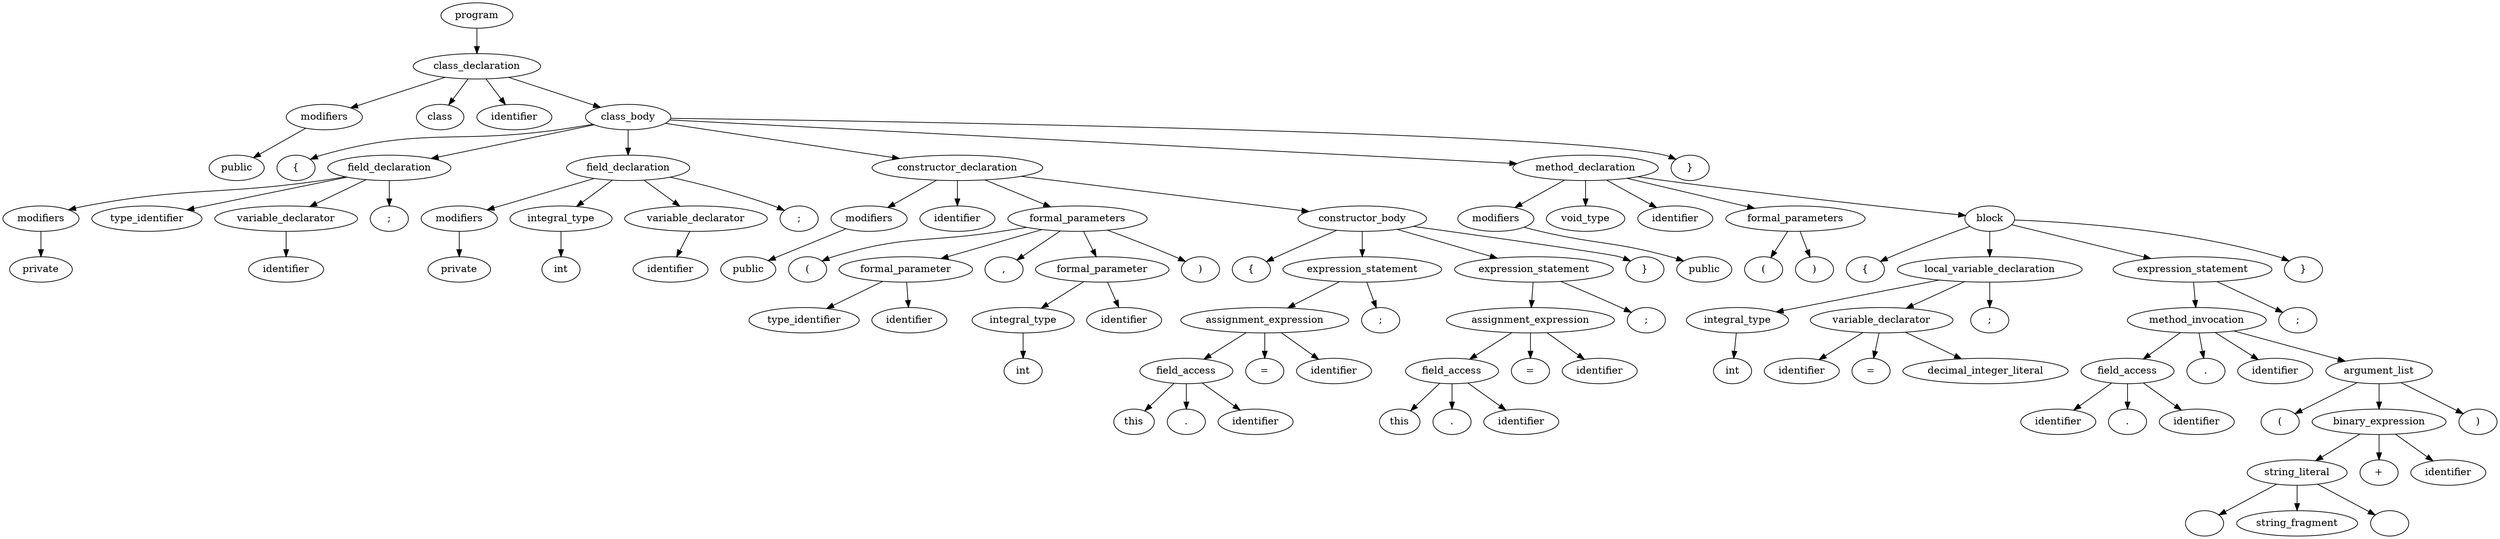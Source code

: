 digraph G {
n5326211648 [label="program"];
n5326233648 [label="class_declaration"];
n5326211648 -> n5326233648;
n5326233536 [label="modifiers"];
n5326233648 -> n5326233536;
n5325996576 [label="public"];
n5326233536 -> n5325996576;
n5326233544 [label="class"];
n5326233648 -> n5326233544;
n5326233552 [label="identifier"];
n5326233648 -> n5326233552;
n5326233560 [label="class_body"];
n5326233648 -> n5326233560;
n5326233424 [label="{"];
n5326233560 -> n5326233424;
n5326141664 [label="field_declaration"];
n5326233560 -> n5326141664;
n5325951488 [label="modifiers"];
n5326141664 -> n5325951488;
n5325769184 [label="private"];
n5325951488 -> n5325769184;
n5325871456 [label="type_identifier"];
n5326141664 -> n5325871456;
n5326005584 [label="variable_declarator"];
n5326141664 -> n5326005584;
n5325967168 [label="identifier"];
n5326005584 -> n5325967168;
n5325951512 [label=";"];
n5326141664 -> n5325951512;
n5326141672 [label="field_declaration"];
n5326233560 -> n5326141672;
n5326141552 [label="modifiers"];
n5326141672 -> n5326141552;
n5325759648 [label="private"];
n5326141552 -> n5325759648;
n5326224368 [label="integral_type"];
n5326141672 -> n5326224368;
n5326070464 [label="int"];
n5326224368 -> n5326070464;
n5325964384 [label="variable_declarator"];
n5326141672 -> n5325964384;
n5326224464 [label="identifier"];
n5325964384 -> n5326224464;
n5326141576 [label=";"];
n5326141672 -> n5326141576;
n5326228664 [label="constructor_declaration"];
n5326233560 -> n5326228664;
n5326228544 [label="modifiers"];
n5326228664 -> n5326228544;
n5326211456 [label="public"];
n5326228544 -> n5326211456;
n5326226640 [label="identifier"];
n5326228664 -> n5326226640;
n5326226648 [label="formal_parameters"];
n5326228664 -> n5326226648;
n5326226528 [label="("];
n5326226648 -> n5326226528;
n5326226536 [label="formal_parameter"];
n5326226648 -> n5326226536;
n5326211552 [label="type_identifier"];
n5326226536 -> n5326211552;
n5325766368 [label="identifier"];
n5326226536 -> n5325766368;
n5326226432 [label=","];
n5326226648 -> n5326226432;
n5326226440 [label="formal_parameter"];
n5326226648 -> n5326226440;
n5326216240 [label="integral_type"];
n5326226440 -> n5326216240;
n5326215904 [label="int"];
n5326216240 -> n5326215904;
n5326216336 [label="identifier"];
n5326226440 -> n5326216336;
n5326226552 [label=")"];
n5326226648 -> n5326226552;
n5326228560 [label="constructor_body"];
n5326228664 -> n5326228560;
n5326228432 [label="{"];
n5326228560 -> n5326228432;
n5326227440 [label="expression_statement"];
n5326228560 -> n5326227440;
n5326227248 [label="assignment_expression"];
n5326227440 -> n5326227248;
n5326227136 [label="field_access"];
n5326227248 -> n5326227136;
n5326226736 [label="this"];
n5326227136 -> n5326226736;
n5326226840 [label="."];
n5326227136 -> n5326226840;
n5326226848 [label="identifier"];
n5326227136 -> n5326226848;
n5326227144 [label="="];
n5326227248 -> n5326227144;
n5326226944 [label="identifier"];
n5326227248 -> n5326226944;
n5326227352 [label=";"];
n5326227440 -> n5326227352;
n5326228240 [label="expression_statement"];
n5326228560 -> n5326228240;
n5326228048 [label="assignment_expression"];
n5326228240 -> n5326228048;
n5326227936 [label="field_access"];
n5326228048 -> n5326227936;
n5326227536 [label="this"];
n5326227936 -> n5326227536;
n5326227640 [label="."];
n5326227936 -> n5326227640;
n5326227648 [label="identifier"];
n5326227936 -> n5326227648;
n5326227944 [label="="];
n5326228048 -> n5326227944;
n5326227744 [label="identifier"];
n5326228048 -> n5326227744;
n5326228152 [label=";"];
n5326228240 -> n5326228152;
n5326228448 [label="}"];
n5326228560 -> n5326228448;
n5326233336 [label="method_declaration"];
n5326233560 -> n5326233336;
n5326233216 [label="modifiers"];
n5326233336 -> n5326233216;
n5326228752 [label="public"];
n5326233216 -> n5326228752;
n5326228848 [label="void_type"];
n5326233336 -> n5326228848;
n5326229040 [label="identifier"];
n5326233336 -> n5326229040;
n5326229048 [label="formal_parameters"];
n5326233336 -> n5326229048;
n5326228944 [label="("];
n5326229048 -> n5326228944;
n5326228952 [label=")"];
n5326229048 -> n5326228952;
n5326233232 [label="block"];
n5326233336 -> n5326233232;
n5326233104 [label="{"];
n5326233232 -> n5326233104;
n5326230128 [label="local_variable_declaration"];
n5326233232 -> n5326230128;
n5326229328 [label="integral_type"];
n5326230128 -> n5326229328;
n5326229232 [label="int"];
n5326229328 -> n5326229232;
n5326229920 [label="variable_declarator"];
n5326230128 -> n5326229920;
n5326229424 [label="identifier"];
n5326229920 -> n5326229424;
n5326229816 [label="="];
n5326229920 -> n5326229816;
n5326229520 [label="decimal_integer_literal"];
n5326229920 -> n5326229520;
n5326230032 [label=";"];
n5326230128 -> n5326230032;
n5326232912 [label="expression_statement"];
n5326233232 -> n5326232912;
n5326232624 [label="method_invocation"];
n5326232912 -> n5326232624;
n5326231600 [label="field_access"];
n5326232624 -> n5326231600;
n5326230224 [label="identifier"];
n5326231600 -> n5326230224;
n5326231496 [label="."];
n5326231600 -> n5326231496;
n5326231504 [label="identifier"];
n5326231600 -> n5326231504;
n5326232520 [label="."];
n5326232624 -> n5326232520;
n5326232528 [label="identifier"];
n5326232624 -> n5326232528;
n5326232536 [label="argument_list"];
n5326232624 -> n5326232536;
n5326232400 [label="("];
n5326232536 -> n5326232400;
n5326232304 [label="binary_expression"];
n5326232536 -> n5326232304;
n5326231696 [label="string_literal"];
n5326232304 -> n5326231696;
n5326231376 [label=""];
n5326231696 -> n5326231376;
n5326231384 [label="string_fragment"];
n5326231696 -> n5326231384;
n5326231392 [label=""];
n5326231696 -> n5326231392;
n5326232200 [label="+"];
n5326232304 -> n5326232200;
n5326232000 [label="identifier"];
n5326232304 -> n5326232000;
n5326232416 [label=")"];
n5326232536 -> n5326232416;
n5326232824 [label=";"];
n5326232912 -> n5326232824;
n5326233120 [label="}"];
n5326233232 -> n5326233120;
n5326233440 [label="}"];
n5326233560 -> n5326233440;
}